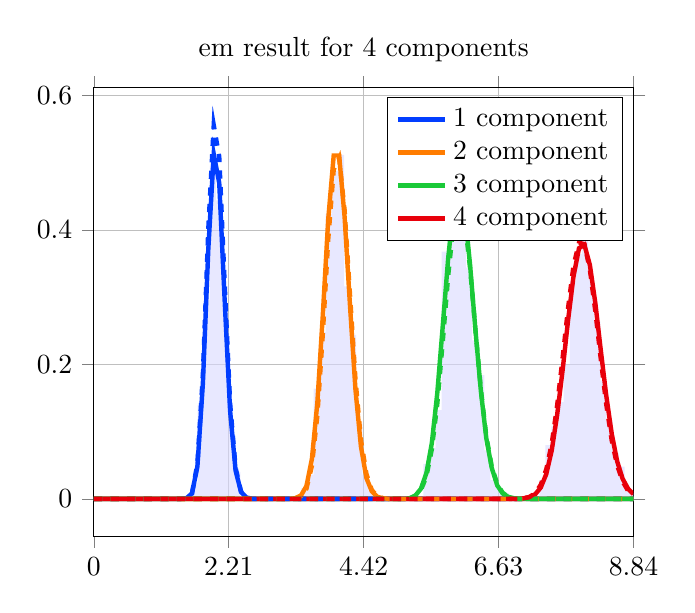 \begin{tikzpicture}
\begin{axis}[title={em result for 4 components}, yticklabel style={/pgf/number format/fixed,
            /pgf/number format/precision=3}, grid={major}, yminorgrids={true}, tick align={outside}, xtick={0.0,2.211,4.422,6.633,8.844}, xmin={0.0}, xmax={8.844}, scaled y ticks={false}]
    \addplot[ybar interval, fill={blue!15}, forget plot, opacity={0.6}, draw={none}, bar width={5.0e-6}]
        table[row sep={\\}]
        {
            \\
            1.6  0.024  \\
            1.7  0.14  \\
            1.8  0.296  \\
            1.9  0.496  \\
            2.0  0.444  \\
            2.1  0.288  \\
            2.2  0.116  \\
            2.3  0.04  \\
            2.4  0.0  \\
            2.5  0.0  \\
            2.6  0.0  \\
            2.7  0.0  \\
            2.8  0.0  \\
            2.9  0.0  \\
            3.0  0.0  \\
            3.1  0.0  \\
            3.2  0.0  \\
            3.3  0.004  \\
            3.4  0.016  \\
            3.5  0.036  \\
            3.6  0.164  \\
            3.7  0.248  \\
            3.8  0.424  \\
            3.9  0.488  \\
            4.0  0.512  \\
            4.1  0.316  \\
            4.2  0.244  \\
            4.3  0.112  \\
            4.4  0.036  \\
            4.5  0.012  \\
            4.6  0.004  \\
            4.7  0.0  \\
            4.8  0.0  \\
            4.9  0.0  \\
            5.0  0.0  \\
            5.1  0.0  \\
            5.2  0.0  \\
            5.3  0.004  \\
            5.4  0.052  \\
            5.5  0.076  \\
            5.6  0.132  \\
            5.7  0.368  \\
            5.8  0.432  \\
            5.9  0.46  \\
            6.0  0.42  \\
            6.1  0.344  \\
            6.2  0.236  \\
            6.3  0.184  \\
            6.4  0.072  \\
            6.5  0.028  \\
            6.6  0.016  \\
            6.7  0.008  \\
            6.8  0.0  \\
            6.9  0.004  \\
            7.0  0.0  \\
            7.1  0.004  \\
            7.2  0.004  \\
            7.3  0.028  \\
            7.4  0.08  \\
            7.5  0.108  \\
            7.6  0.144  \\
            7.7  0.2  \\
            7.8  0.324  \\
            7.9  0.364  \\
            8.0  0.424  \\
            8.1  0.328  \\
            8.2  0.264  \\
            8.3  0.176  \\
            8.4  0.116  \\
            8.5  0.068  \\
            8.6  0.048  \\
            8.7  0.016  \\
            8.8  0.008  \\
            8.9  0.0  \\
        }
        ;
    \addplot[style={{ultra thick}}, color={rgb,1:red,0.008;green,0.243;blue,1.0}]
        table[row sep={\\}]
        {
            \\
            0.0  0.0  \\
            0.089  2.214e-186  \\
            0.179  1.916e-130  \\
            0.268  2.487e-99  \\
            0.357  2.216e-78  \\
            0.447  5.324e-63  \\
            0.536  3.841e-51  \\
            0.625  1.027e-41  \\
            0.715  4.57e-34  \\
            0.804  8.893e-28  \\
            0.893  1.467e-22  \\
            0.983  3.283e-18  \\
            1.072  1.413e-14  \\
            1.161  1.523e-11  \\
            1.251  5.049e-9  \\
            1.34  6.058e-7  \\
            1.429  2.999e-5  \\
            1.519  0.001  \\
            1.608  0.008  \\
            1.697  0.048  \\
            1.787  0.172  \\
            1.876  0.372  \\
            1.965  0.513  \\
            2.055  0.47  \\
            2.144  0.295  \\
            2.233  0.131  \\
            2.323  0.042  \\
            2.412  0.01  \\
            2.501  0.002  \\
            2.591  0.0  \\
            2.68  3.015e-5  \\
            2.769  2.719e-6  \\
            2.859  1.994e-7  \\
            2.948  1.204e-8  \\
            3.037  6.059e-10  \\
            3.127  2.567e-11  \\
            3.216  9.246e-13  \\
            3.305  2.857e-14  \\
            3.395  7.635e-16  \\
            3.484  1.778e-17  \\
            3.573  3.633e-19  \\
            3.663  6.557e-21  \\
            3.752  1.051e-22  \\
            3.841  1.506e-24  \\
            3.931  1.938e-26  \\
            4.02  2.25e-28  \\
            4.109  2.369e-30  \\
            4.199  2.27e-32  \\
            4.288  1.988e-34  \\
            4.377  1.597e-36  \\
            4.467  1.181e-38  \\
            4.556  8.067e-41  \\
            4.645  5.105e-43  \\
            4.735  3.001e-45  \\
            4.824  1.644e-47  \\
            4.913  8.414e-50  \\
            5.003  4.032e-52  \\
            5.092  1.813e-54  \\
            5.181  7.672e-57  \\
            5.271  3.06e-59  \\
            5.36  1.153e-61  \\
            5.449  4.108e-64  \\
            5.539  1.388e-66  \\
            5.628  4.455e-69  \\
            5.717  1.36e-71  \\
            5.807  3.954e-74  \\
            5.896  1.097e-76  \\
            5.985  2.907e-79  \\
            6.075  7.371e-82  \\
            6.164  1.79e-84  \\
            6.253  4.171e-87  \\
            6.343  9.33e-90  \\
            6.432  2.007e-92  \\
            6.521  4.153e-95  \\
            6.611  8.281e-98  \\
            6.7  1.592e-100  \\
            6.789  2.956e-103  \\
            6.879  5.301e-106  \\
            6.968  9.194e-109  \\
            7.057  1.543e-111  \\
            7.147  2.509e-114  \\
            7.236  3.955e-117  \\
            7.325  6.048e-120  \\
            7.415  8.98e-123  \\
            7.504  1.295e-125  \\
            7.593  1.817e-128  \\
            7.683  2.479e-131  \\
            7.772  3.292e-134  \\
            7.861  4.26e-137  \\
            7.951  5.372e-140  \\
            8.04  6.606e-143  \\
            8.129  7.927e-146  \\
            8.219  9.287e-149  \\
            8.308  1.063e-151  \\
            8.397  1.189e-154  \\
            8.487  1.3e-157  \\
            8.576  1.39e-160  \\
            8.665  1.455e-163  \\
            8.755  1.492e-166  \\
            8.844  1.498e-169  \\
        }
        ;
    \addlegendentry {1 component}
    \addplot[style={{ultra thick}}, color={rgb,1:red,1.0;green,0.486;blue,0.0}]
        table[row sep={\\}]
        {
            \\
            0.0  0.0  \\
            0.089  0.0  \\
            0.179  0.0  \\
            0.268  2.03e-306  \\
            0.357  1.65e-260  \\
            0.447  9.021e-226  \\
            0.536  4.231e-198  \\
            0.625  2.637e-175  \\
            0.715  4.429e-156  \\
            0.804  1.398e-139  \\
            0.893  3.119e-125  \\
            0.983  1.267e-112  \\
            1.072  1.885e-101  \\
            1.161  1.742e-91  \\
            1.251  1.513e-82  \\
            1.34  1.709e-74  \\
            1.429  3.272e-67  \\
            1.519  1.316e-60  \\
            1.608  1.33e-54  \\
            1.697  3.919e-49  \\
            1.787  3.823e-44  \\
            1.876  1.375e-39  \\
            1.965  2.001e-35  \\
            2.055  1.277e-31  \\
            2.144  3.831e-28  \\
            2.233  5.752e-25  \\
            2.323  4.562e-22  \\
            2.412  2.006e-19  \\
            2.501  5.101e-17  \\
            2.591  7.801e-15  \\
            2.68  7.425e-13  \\
            2.769  4.537e-11  \\
            2.859  1.831e-9  \\
            2.948  5.004e-8  \\
            3.037  9.485e-7  \\
            3.127  1.273e-5  \\
            3.216  0.0  \\
            3.305  0.001  \\
            3.395  0.005  \\
            3.484  0.019  \\
            3.573  0.059  \\
            3.663  0.143  \\
            3.752  0.273  \\
            3.841  0.416  \\
            3.931  0.511  \\
            4.02  0.511  \\
            4.109  0.42  \\
            4.199  0.286  \\
            4.288  0.162  \\
            4.377  0.078  \\
            4.467  0.031  \\
            4.556  0.011  \\
            4.645  0.003  \\
            4.735  0.001  \\
            4.824  0.0  \\
            4.913  3.509e-5  \\
            5.003  5.946e-6  \\
            5.092  8.873e-7  \\
            5.181  1.171e-7  \\
            5.271  1.373e-8  \\
            5.36  1.436e-9  \\
            5.449  1.344e-10  \\
            5.539  1.13e-11  \\
            5.628  8.565e-13  \\
            5.717  5.872e-14  \\
            5.807  3.652e-15  \\
            5.896  2.067e-16  \\
            5.985  1.068e-17  \\
            6.075  5.047e-19  \\
            6.164  2.188e-20  \\
            6.253  8.725e-22  \\
            6.343  3.207e-23  \\
            6.432  1.089e-24  \\
            6.521  3.426e-26  \\
            6.611  9.999e-28  \\
            6.7  2.713e-29  \\
            6.789  6.859e-31  \\
            6.879  1.618e-32  \\
            6.968  3.57e-34  \\
            7.057  7.375e-36  \\
            7.147  1.429e-37  \\
            7.236  2.603e-39  \\
            7.325  4.461e-41  \\
            7.415  7.205e-43  \\
            7.504  1.098e-44  \\
            7.593  1.582e-46  \\
            7.683  2.157e-48  \\
            7.772  2.786e-50  \\
            7.861  3.414e-52  \\
            7.951  3.974e-54  \\
            8.04  4.399e-56  \\
            8.129  4.635e-58  \\
            8.219  4.655e-60  \\
            8.308  4.459e-62  \\
            8.397  4.079e-64  \\
            8.487  3.567e-66  \\
            8.576  2.985e-68  \\
            8.665  2.392e-70  \\
            8.755  1.837e-72  \\
            8.844  1.353e-74  \\
        }
        ;
    \addlegendentry {2 component}
    \addplot[style={{ultra thick}}, color={rgb,1:red,0.102;green,0.788;blue,0.22}]
        table[row sep={\\}]
        {
            \\
            0.0  0.0  \\
            0.089  0.0  \\
            0.179  0.0  \\
            0.268  0.0  \\
            0.357  0.0  \\
            0.447  0.0  \\
            0.536  0.0  \\
            0.625  0.0  \\
            0.715  0.0  \\
            0.804  5.446e-298  \\
            0.893  1.851e-274  \\
            0.983  1.525e-253  \\
            1.072  8.694e-235  \\
            1.161  7.617e-218  \\
            1.251  1.905e-202  \\
            1.34  2.222e-188  \\
            1.429  1.797e-175  \\
            1.519  1.392e-163  \\
            1.608  1.351e-152  \\
            1.697  2.058e-142  \\
            1.787  5.945e-133  \\
            1.876  3.833e-124  \\
            1.965  6.34e-116  \\
            2.055  3.037e-108  \\
            2.144  4.68e-101  \\
            2.233  2.547e-94  \\
            2.323  5.308e-88  \\
            2.412  4.557e-82  \\
            2.501  1.719e-76  \\
            2.591  3.016e-71  \\
            2.68  2.595e-66  \\
            2.769  1.147e-61  \\
            2.859  2.717e-57  \\
            2.948  3.583e-53  \\
            3.037  2.725e-49  \\
            3.127  1.234e-45  \\
            3.216  3.424e-42  \\
            3.305  5.984e-39  \\
            3.395  6.75e-36  \\
            3.484  5.027e-33  \\
            3.573  2.525e-30  \\
            3.663  8.717e-28  \\
            3.752  2.107e-25  \\
            3.841  3.626e-23  \\
            3.931  4.512e-21  \\
            4.02  4.119e-19  \\
            4.109  2.797e-17  \\
            4.199  1.431e-15  \\
            4.288  5.582e-14  \\
            4.377  1.678e-12  \\
            4.467  3.932e-11  \\
            4.556  7.247e-10  \\
            4.645  1.061e-8  \\
            4.735  1.244e-7  \\
            4.824  1.179e-6  \\
            4.913  9.096e-6  \\
            5.003  5.756e-5  \\
            5.092  0.0  \\
            5.181  0.001  \\
            5.271  0.005  \\
            5.36  0.015  \\
            5.449  0.038  \\
            5.539  0.083  \\
            5.628  0.157  \\
            5.717  0.256  \\
            5.807  0.358  \\
            5.896  0.436  \\
            5.985  0.463  \\
            6.075  0.43  \\
            6.164  0.35  \\
            6.253  0.252  \\
            6.343  0.16  \\
            6.432  0.09  \\
            6.521  0.046  \\
            6.611  0.02  \\
            6.7  0.008  \\
            6.789  0.003  \\
            6.879  0.001  \\
            6.968  0.0  \\
            7.057  7.708e-5  \\
            7.147  1.873e-5  \\
            7.236  4.145e-6  \\
            7.325  8.373e-7  \\
            7.415  1.547e-7  \\
            7.504  2.62e-8  \\
            7.593  4.076e-9  \\
            7.683  5.836e-10  \\
            7.772  7.707e-11  \\
            7.861  9.402e-12  \\
            7.951  1.062e-12  \\
            8.04  1.111e-13  \\
            8.129  1.08e-14  \\
            8.219  9.77e-16  \\
            8.308  8.231e-17  \\
            8.397  6.47e-18  \\
            8.487  4.753e-19  \\
            8.576  3.267e-20  \\
            8.665  2.104e-21  \\
            8.755  1.272e-22  \\
            8.844  7.22e-24  \\
        }
        ;
    \addlegendentry {3 component}
    \addplot[style={{ultra thick}}, color={rgb,1:red,0.91;green,0.0;blue,0.043}]
        table[row sep={\\}]
        {
            \\
            0.0  0.0  \\
            0.089  0.0  \\
            0.179  0.0  \\
            0.268  0.0  \\
            0.357  0.0  \\
            0.447  0.0  \\
            0.536  0.0  \\
            0.625  0.0  \\
            0.715  0.0  \\
            0.804  0.0  \\
            0.893  0.0  \\
            0.983  0.0  \\
            1.072  0.0  \\
            1.161  0.0  \\
            1.251  0.0  \\
            1.34  0.0  \\
            1.429  4.715e-314  \\
            1.519  6.881e-297  \\
            1.608  6.299e-281  \\
            1.697  4.879e-266  \\
            1.787  4.121e-252  \\
            1.876  4.711e-239  \\
            1.965  8.784e-227  \\
            2.055  3.138e-215  \\
            2.144  2.472e-204  \\
            2.233  4.861e-194  \\
            2.323  2.659e-184  \\
            2.412  4.458e-175  \\
            2.501  2.496e-166  \\
            2.591  5.042e-158  \\
            2.68  3.936e-150  \\
            2.769  1.264e-142  \\
            2.859  1.768e-135  \\
            2.948  1.133e-128  \\
            3.037  3.483e-122  \\
            3.127  5.364e-116  \\
            3.216  4.303e-110  \\
            3.305  1.863e-104  \\
            3.395  4.498e-99  \\
            3.484  6.246e-94  \\
            3.573  5.128e-89  \\
            3.663  2.555e-84  \\
            3.752  7.914e-80  \\
            3.841  1.558e-75  \\
            3.931  1.992e-71  \\
            4.02  1.685e-67  \\
            4.109  9.603e-64  \\
            4.199  3.753e-60  \\
            4.288  1.021e-56  \\
            4.377  1.965e-53  \\
            4.467  2.71e-50  \\
            4.556  2.716e-47  \\
            4.645  2.001e-44  \\
            4.735  1.097e-41  \\
            4.824  4.528e-39  \\
            4.913  1.421e-36  \\
            5.003  3.422e-34  \\
            5.092  6.39e-32  \\
            5.181  9.331e-30  \\
            5.271  1.074e-27  \\
            5.36  9.833e-26  \\
            5.449  7.209e-24  \\
            5.539  4.263e-22  \\
            5.628  2.048e-20  \\
            5.717  8.046e-19  \\
            5.807  2.601e-17  \\
            5.896  6.958e-16  \\
            5.985  1.549e-14  \\
            6.075  2.888e-13  \\
            6.164  4.528e-12  \\
            6.253  6.004e-11  \\
            6.343  6.762e-10  \\
            6.432  6.5e-9  \\
            6.521  5.356e-8  \\
            6.611  3.798e-7  \\
            6.7  2.328e-6  \\
            6.789  1.238e-5  \\
            6.879  5.734e-5  \\
            6.968  0.0  \\
            7.057  0.001  \\
            7.147  0.003  \\
            7.236  0.007  \\
            7.325  0.017  \\
            7.415  0.037  \\
            7.504  0.072  \\
            7.593  0.125  \\
            7.683  0.192  \\
            7.772  0.266  \\
            7.861  0.331  \\
            7.951  0.373  \\
            8.04  0.378  \\
            8.129  0.348  \\
            8.219  0.291  \\
            8.308  0.221  \\
            8.397  0.154  \\
            8.487  0.097  \\
            8.576  0.056  \\
            8.665  0.03  \\
            8.755  0.015  \\
            8.844  0.007  \\
        }
        ;
    \addlegendentry {4 component}
    \addplot[style={{ultra thick, dashed}}, color={rgb,1:red,0.008;green,0.243;blue,1.0}]
        table[row sep={\\}]
        {
            \\
            0.0  0.0  \\
            0.089  1.195e-186  \\
            0.179  1.267e-130  \\
            0.268  1.841e-99  \\
            0.357  1.771e-78  \\
            0.447  4.503e-63  \\
            0.536  3.395e-51  \\
            0.625  9.408e-42  \\
            0.715  4.306e-34  \\
            0.804  8.584e-28  \\
            0.893  1.444e-22  \\
            0.983  3.289e-18  \\
            1.072  1.436e-14  \\
            1.161  1.567e-11  \\
            1.251  5.25e-9  \\
            1.34  6.354e-7  \\
            1.429  3.17e-5  \\
            1.519  0.001  \\
            1.608  0.008  \\
            1.697  0.052  \\
            1.787  0.185  \\
            1.876  0.402  \\
            1.965  0.556  \\
            2.055  0.509  \\
            2.144  0.32  \\
            2.233  0.142  \\
            2.323  0.046  \\
            2.412  0.011  \\
            2.501  0.002  \\
            2.591  0.0  \\
            2.68  3.248e-5  \\
            2.769  2.922e-6  \\
            2.859  2.137e-7  \\
            2.948  1.287e-8  \\
            3.037  6.453e-10  \\
            3.127  2.724e-11  \\
            3.216  9.776e-13  \\
            3.305  3.008e-14  \\
            3.395  8.005e-16  \\
            3.484  1.856e-17  \\
            3.573  3.774e-19  \\
            3.663  6.779e-21  \\
            3.752  1.081e-22  \\
            3.841  1.541e-24  \\
            3.931  1.972e-26  \\
            4.02  2.277e-28  \\
            4.109  2.383e-30  \\
            4.199  2.27e-32  \\
            4.288  1.976e-34  \\
            4.377  1.578e-36  \\
            4.467  1.16e-38  \\
            4.556  7.871e-41  \\
            4.645  4.948e-43  \\
            4.735  2.89e-45  \\
            4.824  1.573e-47  \\
            4.913  7.993e-50  \\
            5.003  3.803e-52  \\
            5.092  1.699e-54  \\
            5.181  7.135e-57  \\
            5.271  2.825e-59  \\
            5.36  1.056e-61  \\
            5.449  3.738e-64  \\
            5.539  1.254e-66  \\
            5.628  3.992e-69  \\
            5.717  1.209e-71  \\
            5.807  3.489e-74  \\
            5.896  9.603e-77  \\
            5.985  2.525e-79  \\
            6.075  6.352e-82  \\
            6.164  1.531e-84  \\
            6.253  3.537e-87  \\
            6.343  7.848e-90  \\
            6.432  1.674e-92  \\
            6.521  3.436e-95  \\
            6.611  6.795e-98  \\
            6.7  1.296e-100  \\
            6.789  2.385e-103  \\
            6.879  4.241e-106  \\
            6.968  7.292e-109  \\
            7.057  1.214e-111  \\
            7.147  1.956e-114  \\
            7.236  3.057e-117  \\
            7.325  4.634e-120  \\
            7.415  6.82e-123  \\
            7.504  9.751e-126  \\
            7.593  1.355e-128  \\
            7.683  1.833e-131  \\
            7.772  2.413e-134  \\
            7.861  3.094e-137  \\
            7.951  3.866e-140  \\
            8.04  4.712e-143  \\
            8.129  5.603e-146  \\
            8.219  6.504e-149  \\
            8.308  7.375e-152  \\
            8.397  8.172e-155  \\
            8.487  8.854e-158  \\
            8.576  9.383e-161  \\
            8.665  9.732e-164  \\
            8.755  9.882e-167  \\
            8.844  9.829e-170  \\
        }
        ;
    \addplot[style={{ultra thick, dashed}}, color={rgb,1:red,1.0;green,0.486;blue,0.0}]
        table[row sep={\\}]
        {
            \\
            0.0  0.0  \\
            0.089  0.0  \\
            0.179  0.0  \\
            0.268  2.478e-307  \\
            0.357  2.317e-261  \\
            0.447  1.42e-226  \\
            0.536  7.343e-199  \\
            0.625  4.987e-176  \\
            0.715  9.055e-157  \\
            0.804  3.069e-140  \\
            0.893  7.319e-126  \\
            0.983  3.165e-113  \\
            1.072  4.992e-102  \\
            1.161  4.882e-92  \\
            1.251  4.472e-83  \\
            1.34  5.322e-75  \\
            1.429  1.071e-67  \\
            1.519  4.521e-61  \\
            1.608  4.788e-55  \\
            1.697  1.477e-49  \\
            1.787  1.506e-44  \\
            1.876  5.657e-40  \\
            1.965  8.59e-36  \\
            2.055  5.715e-32  \\
            2.144  1.787e-28  \\
            2.233  2.793e-25  \\
            2.323  2.305e-22  \\
            2.412  1.054e-19  \\
            2.501  2.785e-17  \\
            2.591  4.424e-15  \\
            2.68  4.372e-13  \\
            2.769  2.772e-11  \\
            2.859  1.16e-9  \\
            2.948  3.289e-8  \\
            3.037  6.461e-7  \\
            3.127  8.987e-6  \\
            3.216  9.024e-5  \\
            3.305  0.001  \\
            3.395  0.004  \\
            3.484  0.015  \\
            3.573  0.049  \\
            3.663  0.124  \\
            3.752  0.245  \\
            3.841  0.386  \\
            3.931  0.49  \\
            4.02  0.507  \\
            4.109  0.43  \\
            4.199  0.302  \\
            4.288  0.177  \\
            4.377  0.088  \\
            4.467  0.037  \\
            4.556  0.013  \\
            4.645  0.004  \\
            4.735  0.001  \\
            4.824  0.0  \\
            4.913  4.786e-5  \\
            5.003  8.367e-6  \\
            5.092  1.288e-6  \\
            5.181  1.753e-7  \\
            5.271  2.119e-8  \\
            5.36  2.285e-9  \\
            5.449  2.205e-10  \\
            5.539  1.911e-11  \\
            5.628  1.493e-12  \\
            5.717  1.055e-13  \\
            5.807  6.763e-15  \\
            5.896  3.944e-16  \\
            5.985  2.099e-17  \\
            6.075  1.022e-18  \\
            6.164  4.565e-20  \\
            6.253  1.875e-21  \\
            6.343  7.099e-23  \\
            6.432  2.483e-24  \\
            6.521  8.043e-26  \\
            6.611  2.417e-27  \\
            6.7  6.754e-29  \\
            6.789  1.758e-30  \\
            6.879  4.27e-32  \\
            6.968  9.695e-34  \\
            7.057  2.062e-35  \\
            7.147  4.113e-37  \\
            7.236  7.71e-39  \\
            7.325  1.36e-40  \\
            7.415  2.26e-42  \\
            7.504  3.546e-44  \\
            7.593  5.256e-46  \\
            7.683  7.373e-48  \\
            7.772  9.799e-50  \\
            7.861  1.235e-51  \\
            7.951  1.479e-53  \\
            8.04  1.684e-55  \\
            8.129  1.826e-57  \\
            8.219  1.886e-59  \\
            8.308  1.858e-61  \\
            8.397  1.749e-63  \\
            8.487  1.573e-65  \\
            8.576  1.353e-67  \\
            8.665  1.115e-69  \\
            8.755  8.807e-72  \\
            8.844  6.673e-74  \\
        }
        ;
    \addplot[style={{ultra thick, dashed}}, color={rgb,1:red,0.102;green,0.788;blue,0.22}]
        table[row sep={\\}]
        {
            \\
            0.0  0.0  \\
            0.089  0.0  \\
            0.179  0.0  \\
            0.268  0.0  \\
            0.357  0.0  \\
            0.447  0.0  \\
            0.536  0.0  \\
            0.625  0.0  \\
            0.715  0.0  \\
            0.804  2.778e-298  \\
            0.893  9.392e-275  \\
            0.983  7.713e-254  \\
            1.072  4.393e-235  \\
            1.161  3.851e-218  \\
            1.251  9.648e-203  \\
            1.34  1.129e-188  \\
            1.429  9.164e-176  \\
            1.519  7.134e-164  \\
            1.608  6.965e-153  \\
            1.697  1.067e-142  \\
            1.787  3.106e-133  \\
            1.876  2.017e-124  \\
            1.965  3.364e-116  \\
            2.055  1.625e-108  \\
            2.144  2.527e-101  \\
            2.233  1.388e-94  \\
            2.323  2.922e-88  \\
            2.412  2.534e-82  \\
            2.501  9.655e-77  \\
            2.591  1.713e-71  \\
            2.68  1.49e-66  \\
            2.769  6.66e-62  \\
            2.859  1.595e-57  \\
            2.948  2.129e-53  \\
            3.037  1.638e-49  \\
            3.127  7.508e-46  \\
            3.216  2.11e-42  \\
            3.305  3.733e-39  \\
            3.395  4.265e-36  \\
            3.484  3.217e-33  \\
            3.573  1.636e-30  \\
            3.663  5.725e-28  \\
            3.752  1.402e-25  \\
            3.841  2.445e-23  \\
            3.931  3.084e-21  \\
            4.02  2.854e-19  \\
            4.109  1.965e-17  \\
            4.199  1.019e-15  \\
            4.288  4.031e-14  \\
            4.377  1.229e-12  \\
            4.467  2.92e-11  \\
            4.556  5.46e-10  \\
            4.645  8.107e-9  \\
            4.735  9.646e-8  \\
            4.824  9.273e-7  \\
            4.913  7.258e-6  \\
            5.003  4.661e-5  \\
            5.092  0.0  \\
            5.181  0.001  \\
            5.271  0.004  \\
            5.36  0.013  \\
            5.449  0.033  \\
            5.539  0.074  \\
            5.628  0.141  \\
            5.717  0.233  \\
            5.807  0.332  \\
            5.896  0.41  \\
            5.985  0.442  \\
            6.075  0.416  \\
            6.164  0.345  \\
            6.253  0.252  \\
            6.343  0.163  \\
            6.432  0.093  \\
            6.521  0.048  \\
            6.611  0.022  \\
            6.7  0.009  \\
            6.789  0.003  \\
            6.879  0.001  \\
            6.968  0.0  \\
            7.057  8.871e-5  \\
            7.147  2.19e-5  \\
            7.236  4.925e-6  \\
            7.325  1.011e-6  \\
            7.415  1.897e-7  \\
            7.504  3.265e-8  \\
            7.593  5.161e-9  \\
            7.683  7.509e-10  \\
            7.772  1.008e-10  \\
            7.861  1.249e-11  \\
            7.951  1.433e-12  \\
            8.04  1.525e-13  \\
            8.129  1.507e-14  \\
            8.219  1.385e-15  \\
            8.308  1.186e-16  \\
            8.397  9.474e-18  \\
            8.487  7.074e-19  \\
            8.576  4.942e-20  \\
            8.665  3.236e-21  \\
            8.755  1.988e-22  \\
            8.844  1.147e-23  \\
        }
        ;
    \addplot[style={{ultra thick, dashed}}, color={rgb,1:red,0.91;green,0.0;blue,0.043}]
        table[row sep={\\}]
        {
            \\
            0.0  0.0  \\
            0.089  0.0  \\
            0.179  0.0  \\
            0.268  0.0  \\
            0.357  0.0  \\
            0.447  0.0  \\
            0.536  0.0  \\
            0.625  0.0  \\
            0.715  0.0  \\
            0.804  0.0  \\
            0.893  0.0  \\
            0.983  0.0  \\
            1.072  0.0  \\
            1.161  0.0  \\
            1.251  0.0  \\
            1.34  0.0  \\
            1.429  2.152e-313  \\
            1.519  3.089e-296  \\
            1.608  2.781e-280  \\
            1.697  2.117e-265  \\
            1.787  1.757e-251  \\
            1.876  1.974e-238  \\
            1.965  3.615e-226  \\
            2.055  1.268e-214  \\
            2.144  9.809e-204  \\
            2.233  1.893e-193  \\
            2.323  1.016e-183  \\
            2.412  1.672e-174  \\
            2.501  9.185e-166  \\
            2.591  1.82e-157  \\
            2.68  1.394e-149  \\
            2.769  4.39e-142  \\
            2.859  6.02e-135  \\
            2.948  3.781e-128  \\
            3.037  1.14e-121  \\
            3.127  1.721e-115  \\
            3.216  1.353e-109  \\
            3.305  5.743e-104  \\
            3.395  1.359e-98  \\
            3.484  1.85e-93  \\
            3.573  1.488e-88  \\
            3.663  7.265e-84  \\
            3.752  2.205e-79  \\
            3.841  4.253e-75  \\
            3.931  5.325e-71  \\
            4.02  4.412e-67  \\
            4.109  2.464e-63  \\
            4.199  9.431e-60  \\
            4.288  2.514e-56  \\
            4.377  4.737e-53  \\
            4.467  6.399e-50  \\
            4.556  6.279e-47  \\
            4.645  4.531e-44  \\
            4.735  2.433e-41  \\
            4.824  9.833e-39  \\
            4.913  3.021e-36  \\
            5.003  7.125e-34  \\
            5.092  1.303e-31  \\
            5.181  1.862e-29  \\
            5.271  2.099e-27  \\
            5.36  1.881e-25  \\
            5.449  1.35e-23  \\
            5.539  7.815e-22  \\
            5.628  3.675e-20  \\
            5.717  1.413e-18  \\
            5.807  4.472e-17  \\
            5.896  1.171e-15  \\
            5.985  2.552e-14  \\
            6.075  4.656e-13  \\
            6.164  7.146e-12  \\
            6.253  9.273e-11  \\
            6.343  1.022e-9  \\
            6.432  9.617e-9  \\
            6.521  7.755e-8  \\
            6.611  5.383e-7  \\
            6.7  3.229e-6  \\
            6.789  1.68e-5  \\
            6.879  7.615e-5  \\
            6.968  0.0  \\
            7.057  0.001  \\
            7.147  0.003  \\
            7.236  0.009  \\
            7.325  0.021  \\
            7.415  0.044  \\
            7.504  0.082  \\
            7.593  0.139  \\
            7.683  0.21  \\
            7.772  0.284  \\
            7.861  0.347  \\
            7.951  0.381  \\
            8.04  0.379  \\
            8.129  0.341  \\
            8.219  0.279  \\
            8.308  0.208  \\
            8.397  0.141  \\
            8.487  0.087  \\
            8.576  0.05  \\
            8.665  0.026  \\
            8.755  0.012  \\
            8.844  0.005  \\
        }
        ;
\end{axis}
\end{tikzpicture}
